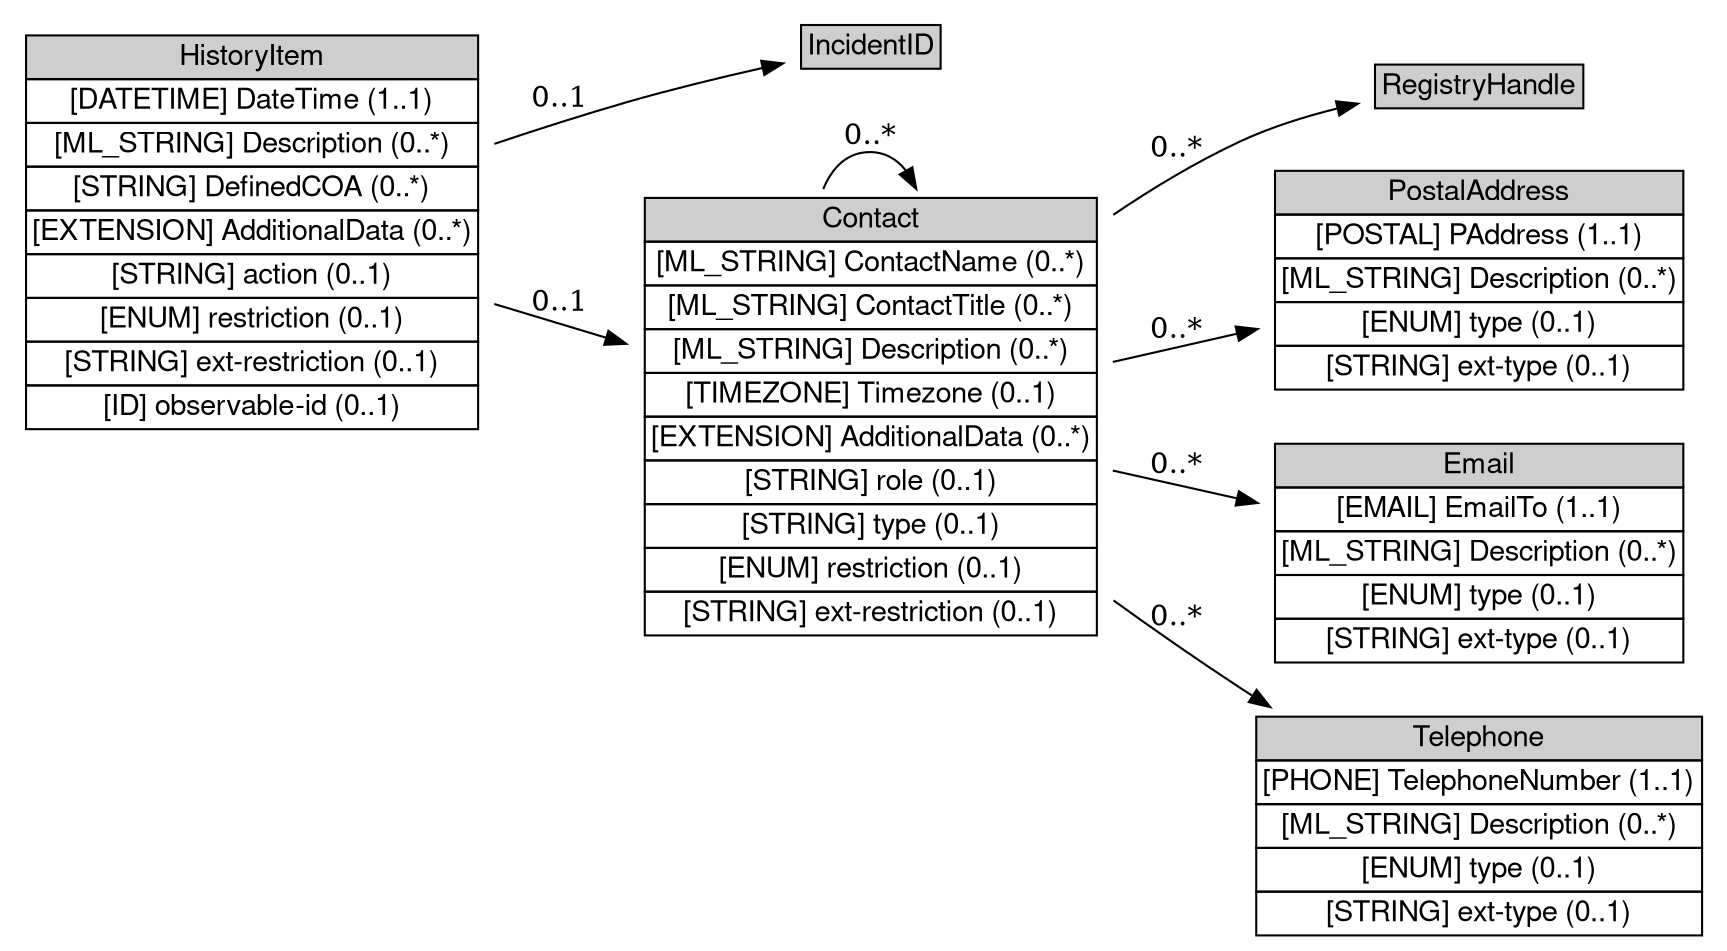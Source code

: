 digraph HistoryItem {
	graph [bb="0,0,812,448.5",
		rankdir=LR
	];
	node [label="\N"];
	HistoryItem	 [height=2.7361,
		label=<<table BORDER="0" CELLBORDER="1" CELLSPACING="0"> <tr> <td BGCOLOR="#CECECE" HREF="/html/IODEFv2/HistoryItem.html" TITLE="The HistoryItem class is an entry in the History (Section 3.13) log that documents a particular action or event that occurred in the course of handling the incident. The details of the entry are a free-form text description, but each can be categorized with the type attribute. "><FONT FACE="Nimbus Sans L">HistoryItem</FONT></td> </tr>" %<tr><td  HREF="/html/IODEFv2/HistoryItem.html" TITLE="A timestamp of this entry in the history log."><FONT FACE="Nimbus Sans L">[DATETIME] DateTime (1..1)</FONT></td></tr>%<tr><td  HREF="/html/IODEFv2/HistoryItem.html" TITLE="A free-form text description of the action or event."><FONT FACE="Nimbus Sans L">[ML_STRING] Description (0..*)</FONT></td></tr>%<tr><td  HREF="/html/IODEFv2/HistoryItem.html" TITLE="An identifier meaningful to the sender and recipient of this document that references a course of action (COA).  This class MUST be present if the action attribute is set to &quot;defined-coa&quot;."><FONT FACE="Nimbus Sans L">[STRING] DefinedCOA (0..*)</FONT></td></tr>%<tr><td  HREF="/html/IODEFv2/HistoryItem.html" TITLE="A mechanism by which to extend the data model."><FONT FACE="Nimbus Sans L">[EXTENSION] AdditionalData (0..*)</FONT></td></tr>%<tr><td  HREF="/html/IODEFv2/HistoryItem.html" TITLE="A means by which to extend the action attribute.  See Section 5.1.1."><FONT FACE="Nimbus Sans L">[STRING] action (0..1)</FONT></td></tr>%<tr><td  HREF="/html/IODEFv2/HistoryItem.html" TITLE="See Section 3.3.1."><FONT FACE="Nimbus Sans L">[ENUM] restriction (0..1)</FONT></td></tr>%<tr><td  HREF="/html/IODEFv2/HistoryItem.html" TITLE="A means by which to extend the restriction attribute.  See Section 5.1.1."><FONT FACE="Nimbus Sans L">[STRING] ext-restriction (0..1)</FONT></td></tr>%<tr><td  HREF="/html/IODEFv2/HistoryItem.html" TITLE="See Section 3.3.2."><FONT FACE="Nimbus Sans L">[ID] observable-id (0..1)</FONT></td></tr>%</table>>,
		pos="116.5,341.5",
		shape=plaintext,
		width=3.2361];
	IncidentID	 [height=0.5,
		label=<<table BORDER="0" CELLBORDER="1" CELLSPACING="0"> <tr> <td BGCOLOR="#CECECE" HREF="/html/IODEFv2/IncidentID.html" TITLE="The IncidentID class represents a tracking number that is unique in the context of the CSIRT. It serves as an identifier for an incident or a document identifier when sharing indicators. This identifier would serve as an index into a CSIRT&#39;s incident handling or knowledge management system. "><FONT FACE="Nimbus Sans L">IncidentID</FONT></td> </tr>" %</table>>,
		pos="408.5,430.5",
		shape=plaintext,
		width=1.1528];
	HistoryItem -> IncidentID	 [label="0..1",
		lp="262.5,405",
		pos="e,366.96,422.06 233.44,384.85 252.88,391.47 272.92,397.94 292,403.5 313.06,409.64 336.58,415.31 356.94,419.85"];
	Contact	 [height=3.0278,
		label=<<table BORDER="0" CELLBORDER="1" CELLSPACING="0"> <tr> <td BGCOLOR="#CECECE" HREF="/html/IODEFv2/Contact.html" TITLE="The Contact class describes contact information for organizations and personnel involved in the incident. This class allows for the naming of the involved party, specifying contact information for them, and identifying their role in the incident. "><FONT FACE="Nimbus Sans L">Contact</FONT></td> </tr>" %<tr><td  HREF="/html/IODEFv2/Contact.html" TITLE="The name of the contact.  The contact may either be an organization or a person.  The type attribute disambiguates the semantics."><FONT FACE="Nimbus Sans L">[ML_STRING] ContactName (0..*)</FONT></td></tr>%<tr><td  HREF="/html/IODEFv2/Contact.html" TITLE="The title for the individual named in the ContactName."><FONT FACE="Nimbus Sans L">[ML_STRING] ContactTitle (0..*)</FONT></td></tr>%<tr><td  HREF="/html/IODEFv2/Contact.html" TITLE="A free-form text description of the contact."><FONT FACE="Nimbus Sans L">[ML_STRING] Description (0..*)</FONT></td></tr>%<tr><td  HREF="/html/IODEFv2/Contact.html" TITLE="The timezone in which the contact resides."><FONT FACE="Nimbus Sans L">[TIMEZONE] Timezone (0..1)</FONT></td></tr>%<tr><td  HREF="/html/IODEFv2/Contact.html" TITLE="A mechanism by which to extend the data model."><FONT FACE="Nimbus Sans L">[EXTENSION] AdditionalData (0..*)</FONT></td></tr>%<tr><td  HREF="/html/IODEFv2/Contact.html" TITLE="A means by which to extend the role attribute. See Section 5.1.1."><FONT FACE="Nimbus Sans L">[STRING] role (0..1)</FONT></td></tr>%<tr><td  HREF="/html/IODEFv2/Contact.html" TITLE="A means by which to extend the type attribute. See Section 5.1.1."><FONT FACE="Nimbus Sans L">[STRING] type (0..1)</FONT></td></tr>%<tr><td  HREF="/html/IODEFv2/Contact.html" TITLE="See Section 3.3.1."><FONT FACE="Nimbus Sans L">[ENUM] restriction (0..1)</FONT></td></tr>%<tr><td  HREF="/html/IODEFv2/Contact.html" TITLE="A means by which to extend the restriction attribute.  See Section 5.1.1."><FONT FACE="Nimbus Sans L">[STRING] ext-restriction (0..1)</FONT></td></tr>%</table>>,
		pos="408.5,252.5",
		shape=plaintext,
		width=3.2361];
	HistoryItem -> Contact	 [label="0..1",
		lp="262.5,307",
		pos="e,291.54,288.15 233.17,305.94 249.08,301.09 265.49,296.09 281.57,291.19"];
	Contact -> Contact	 [label="0..*",
		lp="408.5,387",
		pos="e,430.82,361.79 386.18,361.79 390.65,372.62 398.09,379.5 408.5,379.5 415.66,379.5 421.41,376.25 425.76,370.69"];
	RegistryHandle	 [height=0.5,
		label=<<table BORDER="0" CELLBORDER="1" CELLSPACING="0"> <tr> <td BGCOLOR="#CECECE" HREF="/html/IODEFv2/RegistryHandle.html" TITLE="The RegistryHandle class represents a handle into an Internet registry or community-specific database. "><FONT FACE="Nimbus Sans L">RegistryHandle</FONT></td> </tr>" %</table>>,
		pos="698,411.5",
		shape=plaintext,
		width=1.5972];
	Contact -> RegistryHandle	 [label="0..*",
		lp="554.5,381",
		pos="e,640.49,402.7 525.13,350.39 544.03,363.19 563.98,375.11 584,384.5 598.42,391.27 614.7,396.42 630.33,400.32"];
	PostalAddress	 [height=1.5694,
		label=<<table BORDER="0" CELLBORDER="1" CELLSPACING="0"> <tr> <td BGCOLOR="#CECECE" HREF="/html/IODEFv2/PostalAddress.html" TITLE="The PostalAddress class specifies a postal address and associated annotation. "><FONT FACE="Nimbus Sans L">PostalAddress</FONT></td> </tr>" %<tr><td  HREF="/html/IODEFv2/PostalAddress.html" TITLE="A postal address."><FONT FACE="Nimbus Sans L">[POSTAL] PAddress (1..1)</FONT></td></tr>%<tr><td  HREF="/html/IODEFv2/PostalAddress.html" TITLE="A free-form text description of the address."><FONT FACE="Nimbus Sans L">[ML_STRING] Description (0..*)</FONT></td></tr>%<tr><td  HREF="/html/IODEFv2/PostalAddress.html" TITLE="Categorizes the type of address described in the PAddress class.  These values are maintained in the &quot;PostalAddress-type&quot; IANA registry per Section 10.2."><FONT FACE="Nimbus Sans L">[ENUM] type (0..1)</FONT></td></tr>%<tr><td  HREF="/html/IODEFv2/PostalAddress.html" TITLE="A means by which to extend the type attribute. See Section 5.1.1."><FONT FACE="Nimbus Sans L">[STRING] ext-type (0..1)</FONT></td></tr>%</table>>,
		pos="698,318.5",
		shape=plaintext,
		width=2.9444];
	Contact -> PostalAddress	 [label="0..*",
		lp="554.5,294",
		pos="e,591.86,294.3 525.42,279.15 544.04,283.4 563.3,287.79 581.9,292.03"];
	Email	 [height=1.5694,
		label=<<table BORDER="0" CELLBORDER="1" CELLSPACING="0"> <tr> <td BGCOLOR="#CECECE" HREF="/html/IODEFv2/Email.html" TITLE="The Email class specifies an email address and associated annotation. "><FONT FACE="Nimbus Sans L">Email</FONT></td> </tr>" %<tr><td  HREF="/html/IODEFv2/Email.html" TITLE="An email address."><FONT FACE="Nimbus Sans L">[EMAIL] EmailTo (1..1)</FONT></td></tr>%<tr><td  HREF="/html/IODEFv2/Email.html" TITLE="A free-form text description of the email address."><FONT FACE="Nimbus Sans L">[ML_STRING] Description (0..*)</FONT></td></tr>%<tr><td  HREF="/html/IODEFv2/Email.html" TITLE="Categorizes the type of email address described in the EmailTo class.  These values are maintained in the &quot;Email- type&quot; IANA registry per Section 10.2."><FONT FACE="Nimbus Sans L">[ENUM] type (0..1)</FONT></td></tr>%<tr><td  HREF="/html/IODEFv2/Email.html" TITLE="A means by which to extend the type attribute. See Section 5.1.1."><FONT FACE="Nimbus Sans L">[STRING] ext-type (0..1)</FONT></td></tr>%</table>>,
		pos="698,187.5",
		shape=plaintext,
		width=2.9444];
	Contact -> Email	 [label="0..*",
		lp="554.5,229",
		pos="e,591.86,211.33 525.42,226.25 544.04,222.07 563.3,217.74 581.9,213.57"];
	Telephone	 [height=1.5694,
		label=<<table BORDER="0" CELLBORDER="1" CELLSPACING="0"> <tr> <td BGCOLOR="#CECECE" HREF="/html/IODEFv2/Telephone.html" TITLE="The Telephone class describes a telephone number and associated annotation. "><FONT FACE="Nimbus Sans L">Telephone</FONT></td> </tr>" %<tr><td  HREF="/html/IODEFv2/Telephone.html" TITLE="A telephone number."><FONT FACE="Nimbus Sans L">[PHONE] TelephoneNumber (1..1)</FONT></td></tr>%<tr><td  HREF="/html/IODEFv2/Telephone.html" TITLE="A free-form text description of the phone number."><FONT FACE="Nimbus Sans L">[ML_STRING] Description (0..*)</FONT></td></tr>%<tr><td  HREF="/html/IODEFv2/Telephone.html" TITLE="Categorizes the type of telephone number described in the TelephoneNumber class.  These values are maintained in the &quot;Telephone-type&quot; IANA registry per Section 10.2."><FONT FACE="Nimbus Sans L">[ENUM] type (0..1)</FONT></td></tr>%<tr><td  HREF="/html/IODEFv2/Telephone.html" TITLE="A means by which to extend the type attribute. See Section 5.1.1."><FONT FACE="Nimbus Sans L">[STRING] ext-type (0..1)</FONT></td></tr>%</table>>,
		pos="698,56.5",
		shape=plaintext,
		width=3.1667];
	Contact -> Telephone	 [label="0..*",
		lp="554.5,156",
		pos="e,598.72,113.07 525.2,163.23 544.58,149.23 564.67,135.2 584,122.5 585.94,121.22 587.91,119.95 589.9,118.67"];
}
